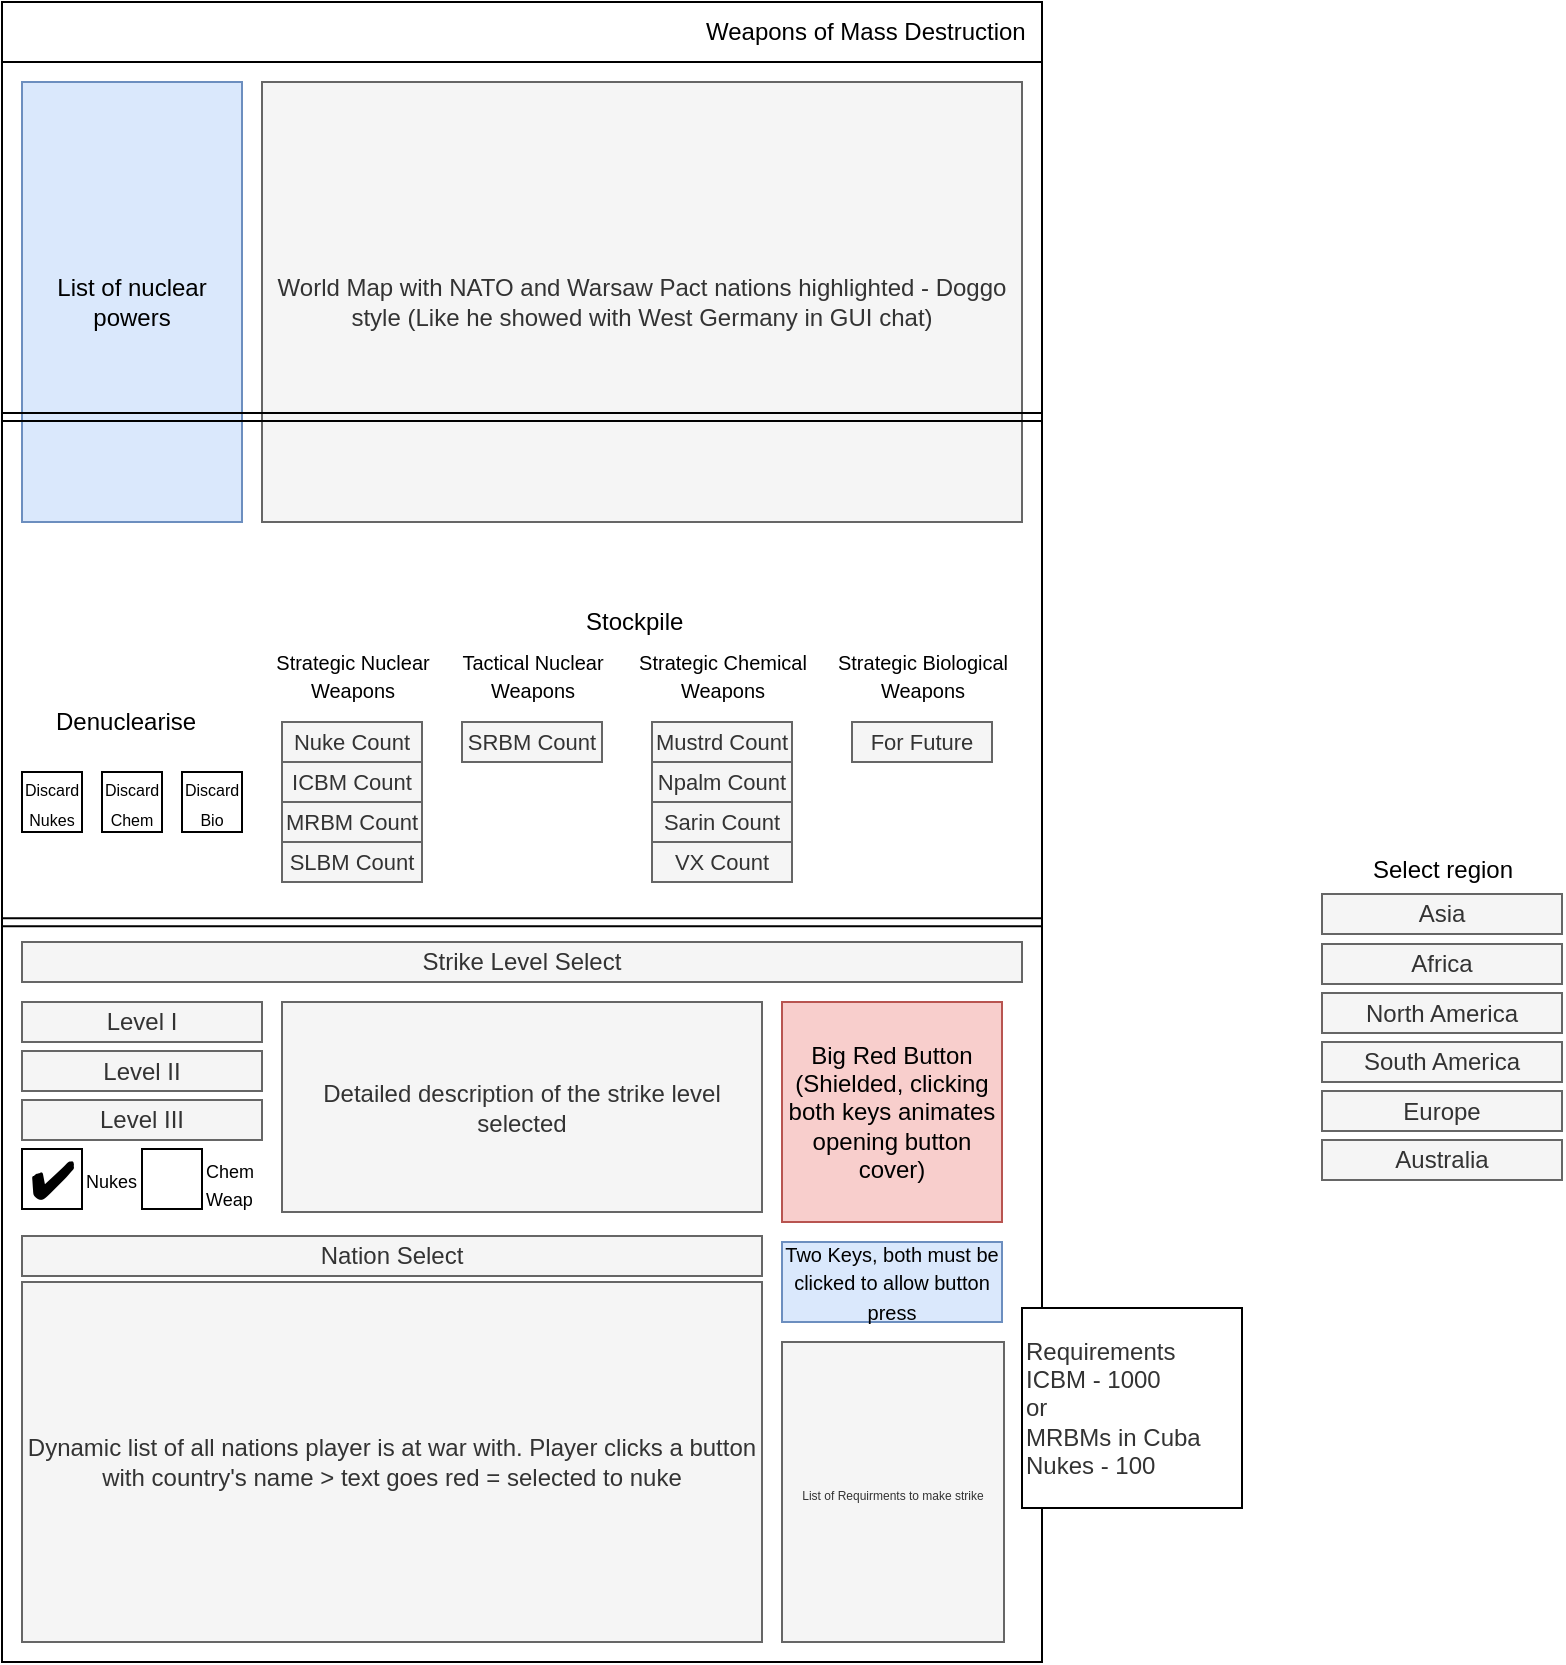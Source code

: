<mxfile version="10.9.5" type="device"><diagram id="F1oRkm6BiKVAO_J--TlE" name="Page-1"><mxGraphModel dx="981" dy="395" grid="1" gridSize="10" guides="1" tooltips="1" connect="1" arrows="1" fold="1" page="1" pageScale="1" pageWidth="827" pageHeight="1169" math="0" shadow="0"><root><mxCell id="0"/><mxCell id="1" parent="0"/><mxCell id="HiSeu0GM4SqEg35PEY9b-1" value="" style="rounded=0;whiteSpace=wrap;html=1;" parent="1" vertex="1"><mxGeometry width="520" height="830" as="geometry"/></mxCell><mxCell id="HiSeu0GM4SqEg35PEY9b-2" value="World Map with NATO and Warsaw Pact nations highlighted - Doggo style (Like he showed with West Germany in GUI chat)" style="rounded=0;whiteSpace=wrap;html=1;fillColor=#f5f5f5;strokeColor=#666666;fontColor=#333333;" parent="1" vertex="1"><mxGeometry x="130" y="40" width="380" height="220" as="geometry"/></mxCell><mxCell id="HiSeu0GM4SqEg35PEY9b-3" value="&lt;font color=&quot;#000000&quot;&gt;List of nuclear powers&lt;/font&gt;" style="rounded=0;whiteSpace=wrap;html=1;fillColor=#dae8fc;strokeColor=#6c8ebf;" parent="1" vertex="1"><mxGeometry x="10" y="40" width="110" height="220" as="geometry"/></mxCell><mxCell id="HiSeu0GM4SqEg35PEY9b-5" value="" style="rounded=0;whiteSpace=wrap;html=1;" parent="1" vertex="1"><mxGeometry width="520" height="30" as="geometry"/></mxCell><mxCell id="HiSeu0GM4SqEg35PEY9b-6" value="Weapons of Mass Destruction" style="text;html=1;resizable=0;points=[];autosize=1;align=left;verticalAlign=top;spacingTop=-4;" parent="1" vertex="1"><mxGeometry x="350" y="5" width="180" height="20" as="geometry"/></mxCell><mxCell id="HiSeu0GM4SqEg35PEY9b-13" value="" style="shape=link;html=1;exitX=0;exitY=0.25;exitDx=0;exitDy=0;entryX=1;entryY=0.25;entryDx=0;entryDy=0;" parent="1" source="HiSeu0GM4SqEg35PEY9b-1" target="HiSeu0GM4SqEg35PEY9b-1" edge="1"><mxGeometry width="50" height="50" relative="1" as="geometry"><mxPoint x="40" y="350" as="sourcePoint"/><mxPoint x="90" y="300" as="targetPoint"/></mxGeometry></mxCell><mxCell id="HiSeu0GM4SqEg35PEY9b-15" value="Stockpile" style="text;html=1;resizable=0;points=[];autosize=1;align=left;verticalAlign=top;spacingTop=-4;" parent="1" vertex="1"><mxGeometry x="290" y="300" width="60" height="20" as="geometry"/></mxCell><mxCell id="HiSeu0GM4SqEg35PEY9b-18" value="&lt;font style=&quot;font-size: 10px&quot;&gt;Strategic Nuclear&lt;br&gt;Weapons&lt;/font&gt;" style="text;html=1;resizable=0;points=[];autosize=1;align=center;verticalAlign=top;spacingTop=-4;" parent="1" vertex="1"><mxGeometry x="130" y="320" width="90" height="30" as="geometry"/></mxCell><mxCell id="HiSeu0GM4SqEg35PEY9b-19" value="&lt;font style=&quot;font-size: 10px&quot;&gt;Tactical Nuclear&lt;br&gt;Weapons&lt;/font&gt;" style="text;html=1;resizable=0;points=[];autosize=1;align=center;verticalAlign=top;spacingTop=-4;" parent="1" vertex="1"><mxGeometry x="220" y="320" width="90" height="30" as="geometry"/></mxCell><mxCell id="HiSeu0GM4SqEg35PEY9b-20" value="&lt;font style=&quot;font-size: 10px&quot;&gt;Strategic Chemical&lt;br&gt;Weapons&lt;/font&gt;" style="text;html=1;resizable=0;points=[];autosize=1;align=center;verticalAlign=top;spacingTop=-4;" parent="1" vertex="1"><mxGeometry x="310" y="320" width="100" height="30" as="geometry"/></mxCell><mxCell id="HiSeu0GM4SqEg35PEY9b-21" value="&lt;font style=&quot;font-size: 10px&quot;&gt;Strategic Biological&lt;br&gt;Weapons&lt;/font&gt;" style="text;html=1;resizable=0;points=[];autosize=1;align=center;verticalAlign=top;spacingTop=-4;" parent="1" vertex="1"><mxGeometry x="410" y="320" width="100" height="30" as="geometry"/></mxCell><mxCell id="HiSeu0GM4SqEg35PEY9b-22" value="&lt;font style=&quot;font-size: 11px&quot;&gt;Nuke Count&lt;/font&gt;" style="rounded=0;whiteSpace=wrap;html=1;fillColor=#f5f5f5;strokeColor=#666666;fontColor=#333333;" parent="1" vertex="1"><mxGeometry x="140" y="360" width="70" height="20" as="geometry"/></mxCell><mxCell id="HiSeu0GM4SqEg35PEY9b-23" value="&lt;font style=&quot;font-size: 11px&quot;&gt;ICBM Count&lt;/font&gt;" style="rounded=0;whiteSpace=wrap;html=1;fillColor=#f5f5f5;strokeColor=#666666;fontColor=#333333;" parent="1" vertex="1"><mxGeometry x="140" y="380" width="70" height="20" as="geometry"/></mxCell><mxCell id="HiSeu0GM4SqEg35PEY9b-24" value="&lt;font style=&quot;font-size: 11px&quot;&gt;MRBM Count&lt;/font&gt;" style="rounded=0;whiteSpace=wrap;html=1;fillColor=#f5f5f5;strokeColor=#666666;fontColor=#333333;" parent="1" vertex="1"><mxGeometry x="140" y="400" width="70" height="20" as="geometry"/></mxCell><mxCell id="HiSeu0GM4SqEg35PEY9b-25" value="&lt;font style=&quot;font-size: 11px&quot;&gt;SLBM Count&lt;/font&gt;" style="rounded=0;whiteSpace=wrap;html=1;fillColor=#f5f5f5;strokeColor=#666666;fontColor=#333333;" parent="1" vertex="1"><mxGeometry x="140" y="420" width="70" height="20" as="geometry"/></mxCell><mxCell id="HiSeu0GM4SqEg35PEY9b-26" value="&lt;font style=&quot;font-size: 11px&quot;&gt;SRBM Count&lt;/font&gt;" style="rounded=0;whiteSpace=wrap;html=1;fillColor=#f5f5f5;strokeColor=#666666;fontColor=#333333;" parent="1" vertex="1"><mxGeometry x="230" y="360" width="70" height="20" as="geometry"/></mxCell><mxCell id="HiSeu0GM4SqEg35PEY9b-27" value="&lt;font style=&quot;font-size: 11px&quot;&gt;Mustrd Count&lt;/font&gt;" style="rounded=0;whiteSpace=wrap;html=1;fillColor=#f5f5f5;strokeColor=#666666;fontColor=#333333;" parent="1" vertex="1"><mxGeometry x="325" y="360" width="70" height="20" as="geometry"/></mxCell><mxCell id="HiSeu0GM4SqEg35PEY9b-28" value="&lt;font style=&quot;font-size: 11px&quot;&gt;Npalm Count&lt;/font&gt;" style="rounded=0;whiteSpace=wrap;html=1;fillColor=#f5f5f5;strokeColor=#666666;fontColor=#333333;" parent="1" vertex="1"><mxGeometry x="325" y="380" width="70" height="20" as="geometry"/></mxCell><mxCell id="HiSeu0GM4SqEg35PEY9b-29" value="&lt;font style=&quot;font-size: 11px&quot;&gt;Sarin Count&lt;/font&gt;" style="rounded=0;whiteSpace=wrap;html=1;fillColor=#f5f5f5;strokeColor=#666666;fontColor=#333333;" parent="1" vertex="1"><mxGeometry x="325" y="400" width="70" height="20" as="geometry"/></mxCell><mxCell id="HiSeu0GM4SqEg35PEY9b-30" value="&lt;font style=&quot;font-size: 11px&quot;&gt;VX Count&lt;/font&gt;" style="rounded=0;whiteSpace=wrap;html=1;fillColor=#f5f5f5;strokeColor=#666666;fontColor=#333333;" parent="1" vertex="1"><mxGeometry x="325" y="420" width="70" height="20" as="geometry"/></mxCell><mxCell id="HiSeu0GM4SqEg35PEY9b-31" value="&lt;font style=&quot;font-size: 11px&quot;&gt;For Future&lt;/font&gt;" style="rounded=0;whiteSpace=wrap;html=1;fillColor=#f5f5f5;strokeColor=#666666;fontColor=#333333;" parent="1" vertex="1"><mxGeometry x="425" y="360" width="70" height="20" as="geometry"/></mxCell><mxCell id="HiSeu0GM4SqEg35PEY9b-38" value="&lt;font style=&quot;font-size: 8px&quot;&gt;Discard Nukes&lt;/font&gt;" style="whiteSpace=wrap;html=1;aspect=fixed;" parent="1" vertex="1"><mxGeometry x="10" y="385" width="30" height="30" as="geometry"/></mxCell><mxCell id="HiSeu0GM4SqEg35PEY9b-39" value="&lt;font style=&quot;font-size: 8px&quot;&gt;Discard Chem&lt;/font&gt;" style="whiteSpace=wrap;html=1;aspect=fixed;" parent="1" vertex="1"><mxGeometry x="50" y="385" width="30" height="30" as="geometry"/></mxCell><mxCell id="HiSeu0GM4SqEg35PEY9b-40" value="&lt;font style=&quot;font-size: 8px&quot;&gt;Discard Bio&lt;/font&gt;" style="whiteSpace=wrap;html=1;aspect=fixed;" parent="1" vertex="1"><mxGeometry x="90" y="385" width="30" height="30" as="geometry"/></mxCell><mxCell id="HiSeu0GM4SqEg35PEY9b-43" value="Denuclearise" style="text;html=1;resizable=0;points=[];autosize=1;align=left;verticalAlign=top;spacingTop=-4;" parent="1" vertex="1"><mxGeometry x="25" y="350" width="90" height="20" as="geometry"/></mxCell><mxCell id="HiSeu0GM4SqEg35PEY9b-45" value="" style="shape=link;html=1;exitX=0;exitY=0.25;exitDx=0;exitDy=0;entryX=1;entryY=0.25;entryDx=0;entryDy=0;" parent="1" edge="1"><mxGeometry width="50" height="50" relative="1" as="geometry"><mxPoint x="-0.047" y="460.116" as="sourcePoint"/><mxPoint x="519.953" y="460.116" as="targetPoint"/></mxGeometry></mxCell><mxCell id="HiSeu0GM4SqEg35PEY9b-50" value="Strike Level Select" style="rounded=0;whiteSpace=wrap;html=1;fillColor=#f5f5f5;strokeColor=#666666;fontColor=#333333;" parent="1" vertex="1"><mxGeometry x="10" y="470" width="500" height="20" as="geometry"/></mxCell><mxCell id="HiSeu0GM4SqEg35PEY9b-53" value="&lt;font color=&quot;#000000&quot;&gt;Big Red Button&lt;br&gt;(Shielded, clicking both keys animates opening button cover)&lt;br&gt;&lt;/font&gt;" style="whiteSpace=wrap;html=1;aspect=fixed;fillColor=#f8cecc;strokeColor=#b85450;" parent="1" vertex="1"><mxGeometry x="390" y="500" width="110" height="110" as="geometry"/></mxCell><mxCell id="HiSeu0GM4SqEg35PEY9b-54" value="&lt;font color=&quot;#000000&quot; style=&quot;font-size: 10px&quot;&gt;Two Keys, both must be clicked to allow button press&lt;/font&gt;" style="rounded=0;whiteSpace=wrap;html=1;fillColor=#dae8fc;strokeColor=#6c8ebf;" parent="1" vertex="1"><mxGeometry x="390" y="620" width="110" height="40" as="geometry"/></mxCell><mxCell id="HiSeu0GM4SqEg35PEY9b-55" value="Level III" style="rounded=0;whiteSpace=wrap;html=1;fillColor=#f5f5f5;strokeColor=#666666;fontColor=#333333;" parent="1" vertex="1"><mxGeometry x="10" y="549" width="120" height="20" as="geometry"/></mxCell><mxCell id="HiSeu0GM4SqEg35PEY9b-56" value="&lt;font style=&quot;font-size: 6px&quot;&gt;List of Requirments to make strike&lt;/font&gt;" style="rounded=0;whiteSpace=wrap;html=1;fillColor=#f5f5f5;strokeColor=#666666;fontColor=#333333;" parent="1" vertex="1"><mxGeometry x="390" y="670" width="111" height="150" as="geometry"/></mxCell><mxCell id="HiSeu0GM4SqEg35PEY9b-77" value="&lt;div&gt;&lt;font color=&quot;#333333&quot;&gt;Requirements&lt;/font&gt;&lt;/div&gt;&lt;span style=&quot;color: rgb(51 , 51 , 51) ; white-space: normal&quot;&gt;ICBM - 1000&lt;/span&gt;&lt;br style=&quot;color: rgb(51 , 51 , 51) ; white-space: normal&quot;&gt;&lt;span style=&quot;color: rgb(51 , 51 , 51) ; white-space: normal&quot;&gt;or&lt;/span&gt;&lt;br style=&quot;color: rgb(51 , 51 , 51) ; white-space: normal&quot;&gt;&lt;span style=&quot;color: rgb(51 , 51 , 51) ; white-space: normal&quot;&gt;MRBMs in Cuba&lt;/span&gt;&lt;br style=&quot;color: rgb(51 , 51 , 51) ; white-space: normal&quot;&gt;&lt;span style=&quot;color: rgb(51 , 51 , 51) ; white-space: normal&quot;&gt;Nukes - 100&lt;/span&gt;" style="rounded=0;whiteSpace=wrap;html=1;labelBackgroundColor=#ffffff;fontColor=#FFFFFF;align=left;" parent="1" vertex="1"><mxGeometry x="510" y="653" width="110" height="100" as="geometry"/></mxCell><mxCell id="HiSeu0GM4SqEg35PEY9b-78" value="" style="shape=image;html=1;verticalAlign=top;verticalLabelPosition=bottom;labelBackgroundColor=#ffffff;imageAspect=0;aspect=fixed;image=https://cdn1.iconfinder.com/data/icons/CrystalClear/22x22/actions/14_select.png;fontColor=#FFFFFF;" parent="1" vertex="1"><mxGeometry x="490" y="627" width="46" height="46" as="geometry"/></mxCell><mxCell id="HiSeu0GM4SqEg35PEY9b-79" value="&lt;font style=&quot;font-size: 30px&quot;&gt;Tooltip&lt;/font&gt;" style="text;html=1;resizable=0;points=[];autosize=1;align=left;verticalAlign=top;spacingTop=-4;fontColor=#FFFFFF;" parent="1" vertex="1"><mxGeometry x="550" y="620" width="100" height="20" as="geometry"/></mxCell><mxCell id="gUTkMcJlnH5-yFdrlXcd-1" value="Detailed description of the strike level selected" style="rounded=0;whiteSpace=wrap;html=1;fillColor=#f5f5f5;strokeColor=#666666;fontColor=#333333;" vertex="1" parent="1"><mxGeometry x="140" y="500" width="240" height="105" as="geometry"/></mxCell><mxCell id="gUTkMcJlnH5-yFdrlXcd-2" value="Level II" style="rounded=0;whiteSpace=wrap;html=1;fillColor=#f5f5f5;strokeColor=#666666;fontColor=#333333;" vertex="1" parent="1"><mxGeometry x="10" y="524.5" width="120" height="20" as="geometry"/></mxCell><mxCell id="gUTkMcJlnH5-yFdrlXcd-3" value="Level I" style="rounded=0;whiteSpace=wrap;html=1;fillColor=#f5f5f5;strokeColor=#666666;fontColor=#333333;" vertex="1" parent="1"><mxGeometry x="10" y="500" width="120" height="20" as="geometry"/></mxCell><mxCell id="gUTkMcJlnH5-yFdrlXcd-5" value="Asia" style="rounded=0;whiteSpace=wrap;html=1;fillColor=#f5f5f5;strokeColor=#666666;fontColor=#333333;" vertex="1" parent="1"><mxGeometry x="660" y="446" width="120" height="20" as="geometry"/></mxCell><mxCell id="gUTkMcJlnH5-yFdrlXcd-6" value="Select region" style="text;html=1;resizable=0;points=[];autosize=1;align=center;verticalAlign=top;spacingTop=-4;fontStyle=0" vertex="1" parent="1"><mxGeometry x="675" y="423.5" width="90" height="20" as="geometry"/></mxCell><mxCell id="gUTkMcJlnH5-yFdrlXcd-7" value="Africa" style="rounded=0;whiteSpace=wrap;html=1;fillColor=#f5f5f5;strokeColor=#666666;fontColor=#333333;" vertex="1" parent="1"><mxGeometry x="660" y="471" width="120" height="20" as="geometry"/></mxCell><mxCell id="gUTkMcJlnH5-yFdrlXcd-8" value="North America" style="rounded=0;whiteSpace=wrap;html=1;fillColor=#f5f5f5;strokeColor=#666666;fontColor=#333333;" vertex="1" parent="1"><mxGeometry x="660" y="495.5" width="120" height="20" as="geometry"/></mxCell><mxCell id="gUTkMcJlnH5-yFdrlXcd-9" value="South America" style="rounded=0;whiteSpace=wrap;html=1;fillColor=#f5f5f5;strokeColor=#666666;fontColor=#333333;" vertex="1" parent="1"><mxGeometry x="660" y="520" width="120" height="20" as="geometry"/></mxCell><mxCell id="gUTkMcJlnH5-yFdrlXcd-10" value="Europe" style="rounded=0;whiteSpace=wrap;html=1;fillColor=#f5f5f5;strokeColor=#666666;fontColor=#333333;" vertex="1" parent="1"><mxGeometry x="660" y="544.5" width="120" height="20" as="geometry"/></mxCell><mxCell id="gUTkMcJlnH5-yFdrlXcd-11" value="Australia" style="rounded=0;whiteSpace=wrap;html=1;fillColor=#f5f5f5;strokeColor=#666666;fontColor=#333333;" vertex="1" parent="1"><mxGeometry x="660" y="569" width="120" height="20" as="geometry"/></mxCell><mxCell id="gUTkMcJlnH5-yFdrlXcd-15" value="&lt;h1&gt;&lt;span class=&quot;emoji&quot;&gt;✔️&lt;/span&gt;&lt;/h1&gt;" style="rounded=0;whiteSpace=wrap;html=1;align=center;" vertex="1" parent="1"><mxGeometry x="10" y="573.5" width="30" height="30" as="geometry"/></mxCell><mxCell id="gUTkMcJlnH5-yFdrlXcd-16" value="" style="rounded=0;whiteSpace=wrap;html=1;align=center;" vertex="1" parent="1"><mxGeometry x="70" y="573.5" width="30" height="30" as="geometry"/></mxCell><mxCell id="gUTkMcJlnH5-yFdrlXcd-17" value="&lt;font style=&quot;font-size: 9px&quot;&gt;Nukes&lt;/font&gt;" style="text;html=1;resizable=0;points=[];autosize=1;align=left;verticalAlign=top;spacingTop=-4;" vertex="1" parent="1"><mxGeometry x="40" y="578.5" width="40" height="20" as="geometry"/></mxCell><mxCell id="gUTkMcJlnH5-yFdrlXcd-18" value="&lt;font style=&quot;font-size: 9px&quot;&gt;Chem&lt;br&gt;Weap&lt;br&gt;&lt;/font&gt;" style="text;html=1;resizable=0;points=[];autosize=1;align=left;verticalAlign=top;spacingTop=-4;" vertex="1" parent="1"><mxGeometry x="100" y="573.5" width="40" height="30" as="geometry"/></mxCell><mxCell id="gUTkMcJlnH5-yFdrlXcd-19" value="Nation Select" style="rounded=0;whiteSpace=wrap;html=1;fillColor=#f5f5f5;strokeColor=#666666;fontColor=#333333;" vertex="1" parent="1"><mxGeometry x="10" y="617" width="370" height="20" as="geometry"/></mxCell><mxCell id="gUTkMcJlnH5-yFdrlXcd-20" value="Dynamic list of all nations player is at war with. Player clicks a button with country's name &amp;gt; text goes red = selected to nuke" style="rounded=0;whiteSpace=wrap;html=1;fillColor=#f5f5f5;strokeColor=#666666;fontColor=#333333;" vertex="1" parent="1"><mxGeometry x="10" y="640" width="370" height="180" as="geometry"/></mxCell></root></mxGraphModel></diagram></mxfile>